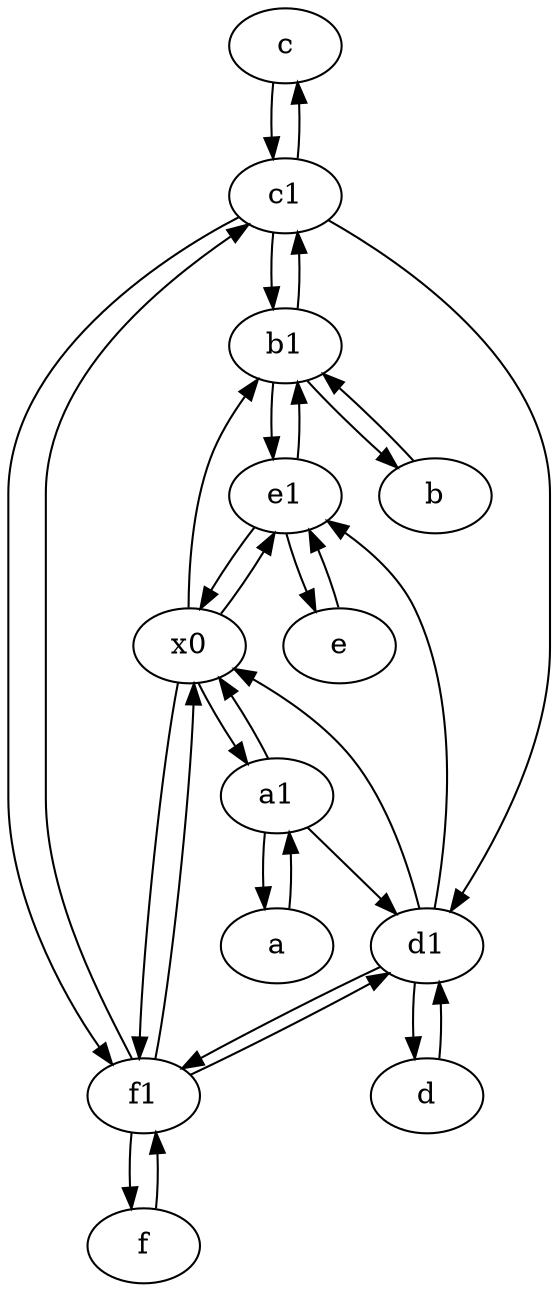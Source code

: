 digraph  {
	c [pos="20,10!"];
	d [pos="20,30!"];
	x0;
	e1 [pos="25,45!"];
	b [pos="50,20!"];
	e [pos="30,50!"];
	f1;
	d1 [pos="25,30!"];
	a [pos="40,10!"];
	b1 [pos="45,20!"];
	f [pos="15,45!"];
	c1 [pos="30,15!"];
	a1 [pos="40,15!"];
	x0 -> e1;
	b1 -> c1;
	a1 -> x0;
	f1 -> c1;
	c1 -> d1;
	c1 -> c;
	d -> d1;
	f -> f1;
	b1 -> e1;
	e1 -> b1;
	d1 -> d;
	b1 -> b;
	x0 -> a1;
	a -> a1;
	d1 -> x0;
	b -> b1;
	a1 -> a;
	e1 -> x0;
	c1 -> b1;
	d1 -> e1;
	a1 -> d1;
	f1 -> f;
	f1 -> x0;
	x0 -> f1;
	d1 -> f1;
	f1 -> d1;
	e1 -> e;
	c -> c1;
	e -> e1;
	x0 -> b1;
	c1 -> f1;

	}